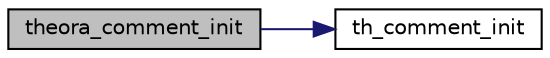 digraph "theora_comment_init"
{
  edge [fontname="Helvetica",fontsize="10",labelfontname="Helvetica",labelfontsize="10"];
  node [fontname="Helvetica",fontsize="10",shape=record];
  rankdir="LR";
  Node1 [label="theora_comment_init",height=0.2,width=0.4,color="black", fillcolor="grey75", style="filled", fontcolor="black"];
  Node1 -> Node2 [color="midnightblue",fontsize="10",style="solid",fontname="Helvetica"];
  Node2 [label="th_comment_init",height=0.2,width=0.4,color="black", fillcolor="white", style="filled",URL="$group__basefuncs.html#ga6c8ab25988e7ea9d7b1e31a54cf58f09"];
}
